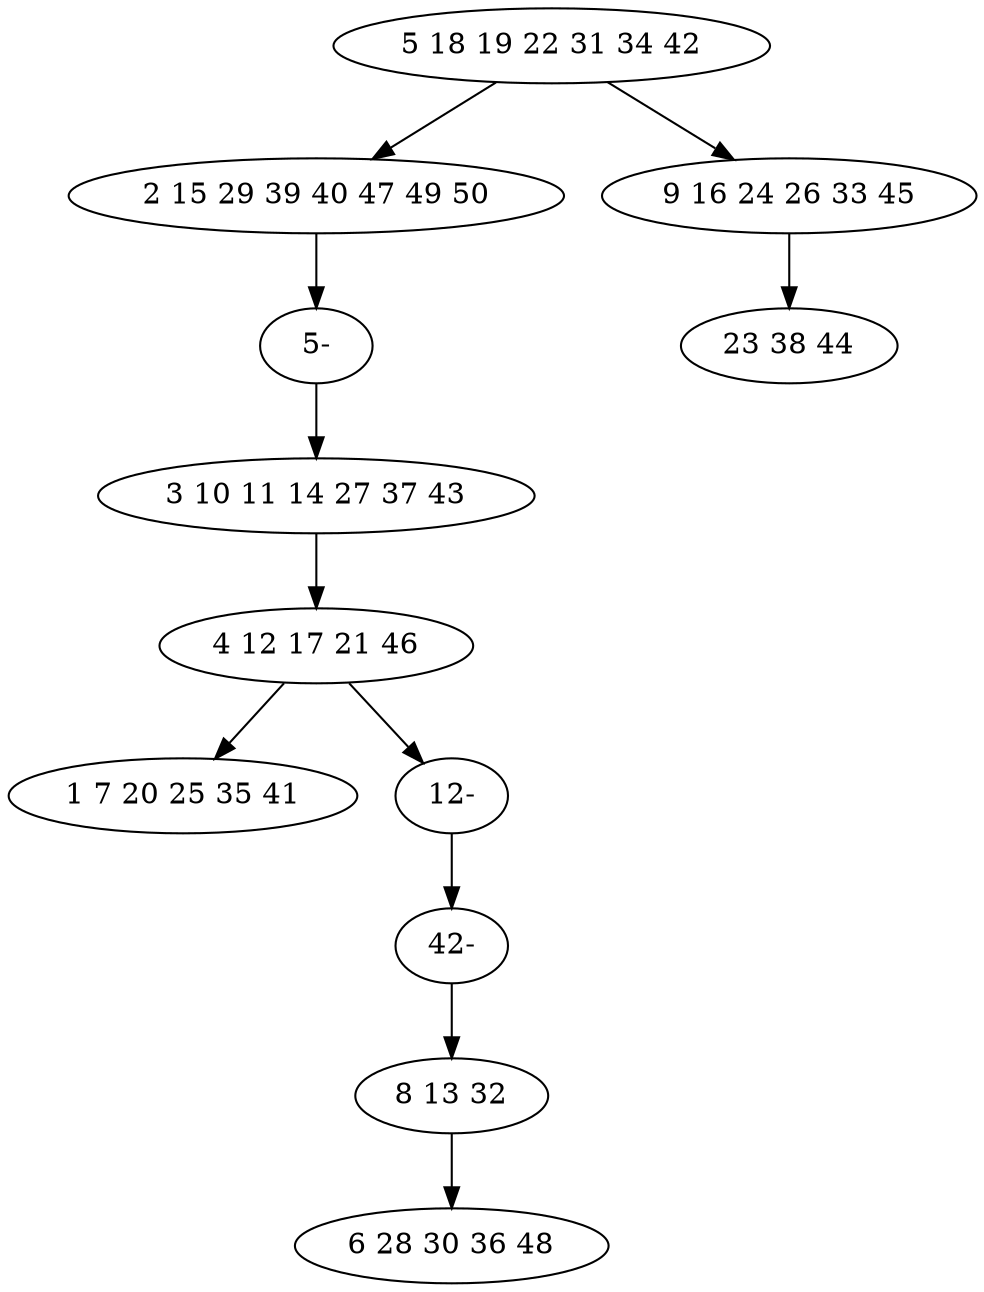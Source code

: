 digraph true_tree {
	"0" -> "1"
	"0" -> "2"
	"1" -> "11"
	"3" -> "4"
	"4" -> "5"
	"4" -> "9"
	"2" -> "7"
	"6" -> "8"
	"9" -> "10"
	"10" -> "6"
	"11" -> "3"
	"0" [label="5 18 19 22 31 34 42"];
	"1" [label="2 15 29 39 40 47 49 50"];
	"2" [label="9 16 24 26 33 45"];
	"3" [label="3 10 11 14 27 37 43"];
	"4" [label="4 12 17 21 46"];
	"5" [label="1 7 20 25 35 41"];
	"6" [label="8 13 32"];
	"7" [label="23 38 44"];
	"8" [label="6 28 30 36 48"];
	"9" [label="12-"];
	"10" [label="42-"];
	"11" [label="5-"];
}
